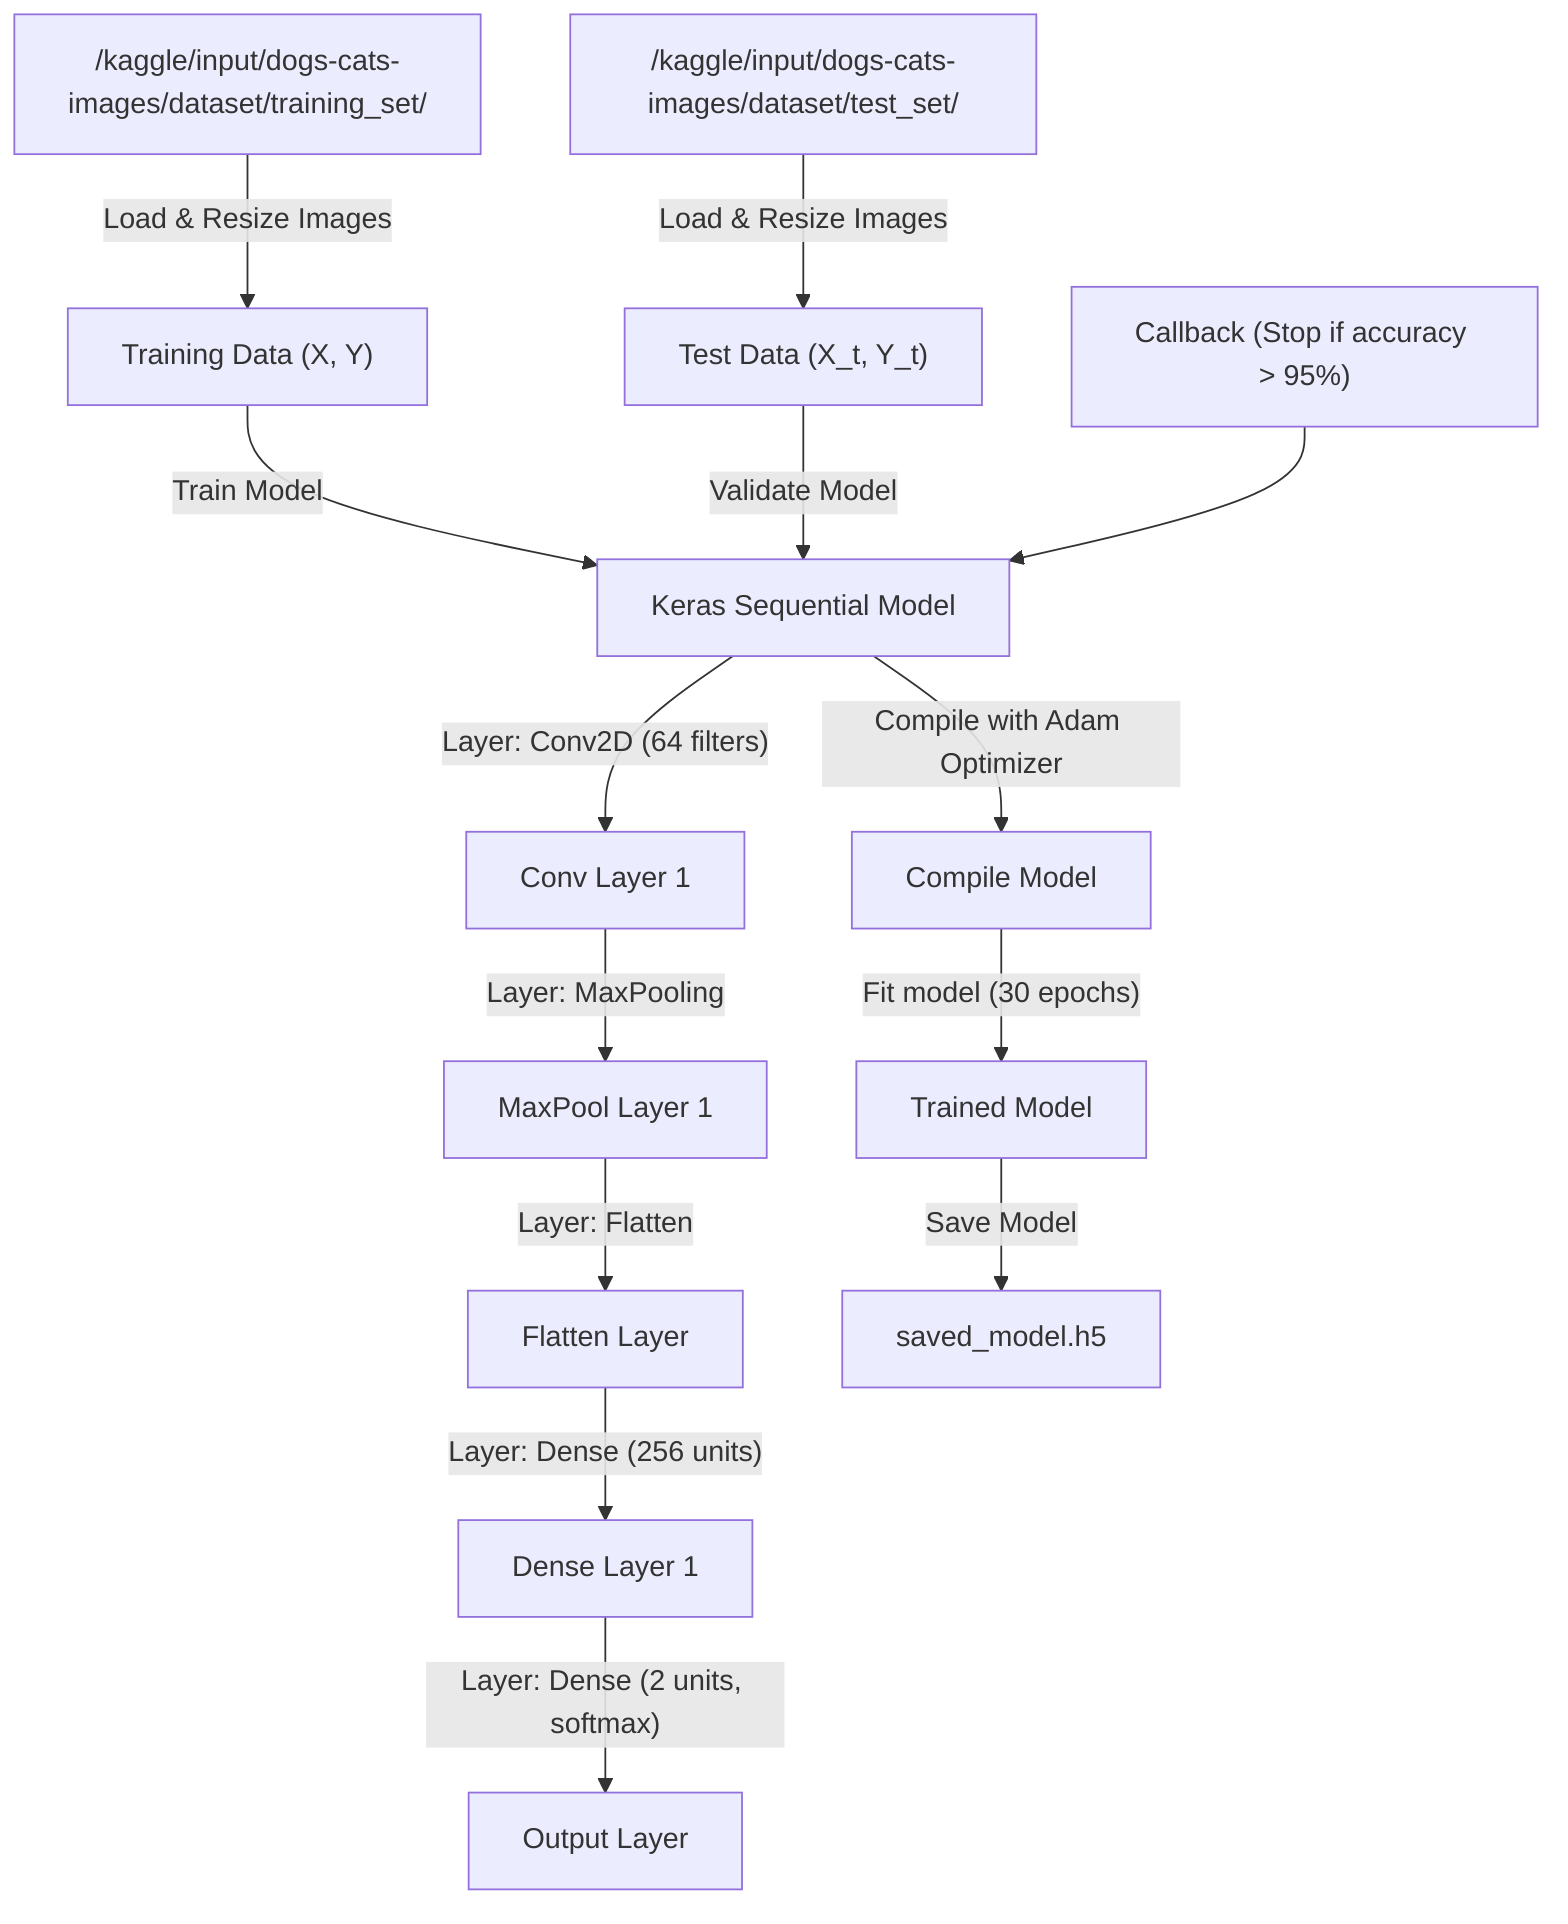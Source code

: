 flowchart TD
    %% Load and preprocess training data
    A1["/kaggle/input/dogs-cats-images/dataset/training_set/"] -->|"Load & Resize Images"| B1["Training Data (X, Y)"]
    %% Comment: Training Data contains images and labels
    B1 -->|"Train Model"| D1["Keras Sequential Model"]
    
    %% Load and preprocess test data
    A2["/kaggle/input/dogs-cats-images/dataset/test_set/"] -->|"Load & Resize Images"| B2["Test Data (X_t, Y_t)"]
    %% Comment: Test Data contains images and labels
    B2 -->|"Validate Model"| D1
    
    %% Model architecture
    D1 -->|"Layer: Conv2D (64 filters)"| D2["Conv Layer 1"]
    D2 -->|"Layer: MaxPooling"| D3["MaxPool Layer 1"]
    D3 -->|"Layer: Flatten"| D4["Flatten Layer"]
    D4 -->|"Layer: Dense (256 units)"| D5["Dense Layer 1"]
    D5 -->|"Layer: Dense (2 units, softmax)"| D6["Output Layer"]
    
    %% Model training
    D1 -->|"Compile with Adam Optimizer"| D7["Compile Model"]
    D7 -->|"Fit model (30 epochs)"| D8["Trained Model"]
    D8 -->|"Save Model"| D9["saved_model.h5"]
    
    %% Callbacks
    C1["Callback (Stop if accuracy > 95%)"] --> D1